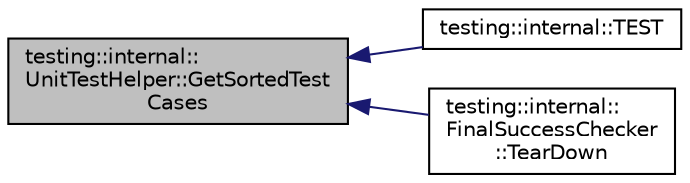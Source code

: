 digraph "testing::internal::UnitTestHelper::GetSortedTestCases"
{
  edge [fontname="Helvetica",fontsize="10",labelfontname="Helvetica",labelfontsize="10"];
  node [fontname="Helvetica",fontsize="10",shape=record];
  rankdir="LR";
  Node12 [label="testing::internal::\lUnitTestHelper::GetSortedTest\lCases",height=0.2,width=0.4,color="black", fillcolor="grey75", style="filled", fontcolor="black"];
  Node12 -> Node13 [dir="back",color="midnightblue",fontsize="10",style="solid",fontname="Helvetica"];
  Node13 [label="testing::internal::TEST",height=0.2,width=0.4,color="black", fillcolor="white", style="filled",URL="$d0/da7/namespacetesting_1_1internal.html#a9ac879683abb06d1c0bba3a339ea2f40"];
  Node12 -> Node14 [dir="back",color="midnightblue",fontsize="10",style="solid",fontname="Helvetica"];
  Node14 [label="testing::internal::\lFinalSuccessChecker\l::TearDown",height=0.2,width=0.4,color="black", fillcolor="white", style="filled",URL="$dd/d88/classtesting_1_1internal_1_1_final_success_checker.html#a8f39d12a1f2bfe8c6c04b5c6749382c9"];
}
